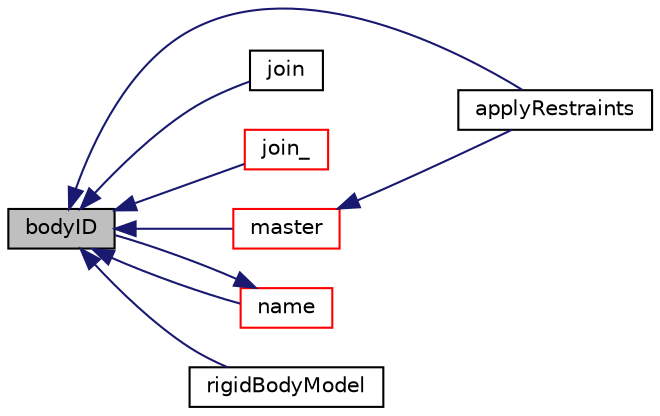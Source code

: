 digraph "bodyID"
{
  bgcolor="transparent";
  edge [fontname="Helvetica",fontsize="10",labelfontname="Helvetica",labelfontsize="10"];
  node [fontname="Helvetica",fontsize="10",shape=record];
  rankdir="LR";
  Node1 [label="bodyID",height=0.2,width=0.4,color="black", fillcolor="grey75", style="filled", fontcolor="black"];
  Node1 -> Node2 [dir="back",color="midnightblue",fontsize="10",style="solid",fontname="Helvetica"];
  Node2 [label="applyRestraints",height=0.2,width=0.4,color="black",URL="$a02248.html#a607437e5045f492748bc17bab04b19da",tooltip="Apply the restraints and accumulate the external forces. "];
  Node1 -> Node3 [dir="back",color="midnightblue",fontsize="10",style="solid",fontname="Helvetica"];
  Node3 [label="join",height=0.2,width=0.4,color="black",URL="$a02248.html#a7f7c8423b87c19b6e20c4237084ace3b",tooltip="Join the given body to the parent with ID parentID via the given. "];
  Node1 -> Node4 [dir="back",color="midnightblue",fontsize="10",style="solid",fontname="Helvetica"];
  Node4 [label="join_",height=0.2,width=0.4,color="red",URL="$a02248.html#ab5cc3084af83721de12efcfb5457972b",tooltip="Join the given body to the parent with ID parentID via the given. "];
  Node1 -> Node5 [dir="back",color="midnightblue",fontsize="10",style="solid",fontname="Helvetica"];
  Node5 [label="master",height=0.2,width=0.4,color="red",URL="$a02248.html#acbb6a9968c29d08ef45d221f14d47a95",tooltip="Return the ID of the master body for a sub-body otherwise. "];
  Node5 -> Node2 [dir="back",color="midnightblue",fontsize="10",style="solid",fontname="Helvetica"];
  Node1 -> Node6 [dir="back",color="midnightblue",fontsize="10",style="solid",fontname="Helvetica"];
  Node6 [label="name",height=0.2,width=0.4,color="red",URL="$a02248.html#a6eb5a89a22f78316b5bd25e2006c009e",tooltip="Return the name of body with the given ID. "];
  Node6 -> Node1 [dir="back",color="midnightblue",fontsize="10",style="solid",fontname="Helvetica"];
  Node1 -> Node7 [dir="back",color="midnightblue",fontsize="10",style="solid",fontname="Helvetica"];
  Node7 [label="rigidBodyModel",height=0.2,width=0.4,color="black",URL="$a02248.html#a1af588816720e7f758ae2c7429a50c57",tooltip="Construct from dictionary. "];
}
